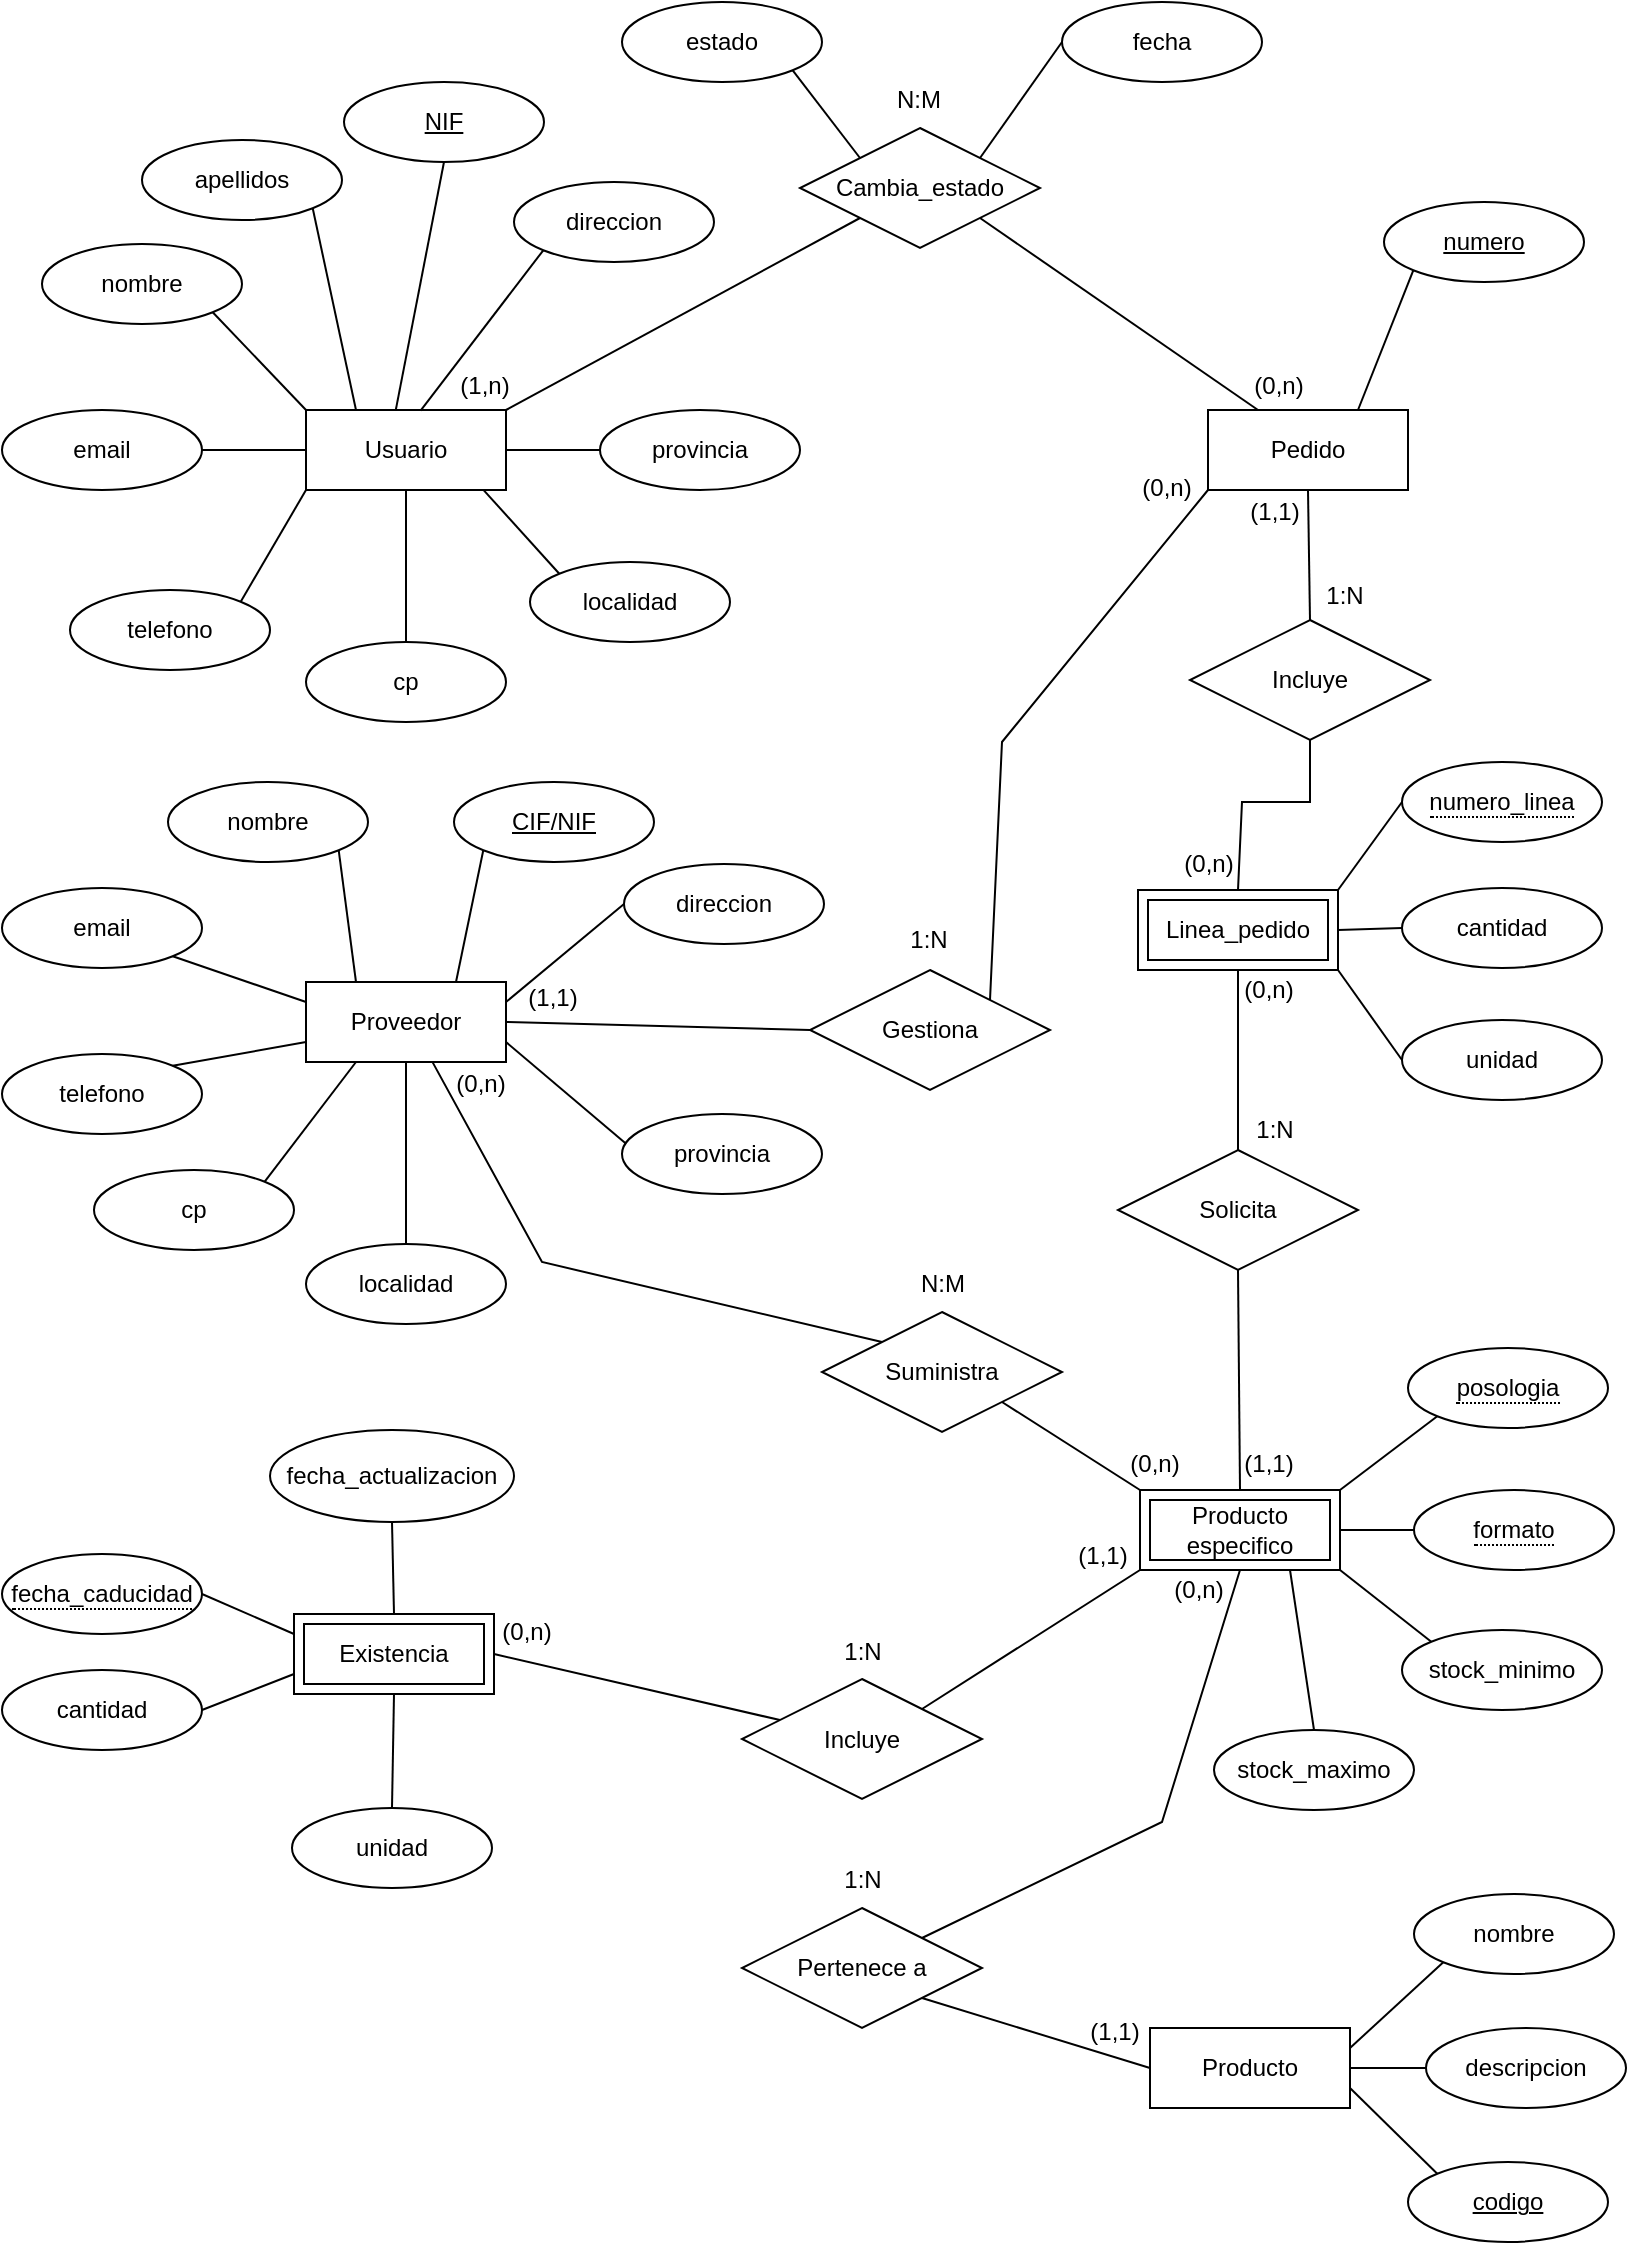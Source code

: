 <mxfile version="21.2.9" type="github">
  <diagram id="R2lEEEUBdFMjLlhIrx00" name="Page-1">
    <mxGraphModel dx="797" dy="398" grid="1" gridSize="10" guides="1" tooltips="1" connect="1" arrows="1" fold="1" page="1" pageScale="1" pageWidth="827" pageHeight="1169" math="0" shadow="0" extFonts="Permanent Marker^https://fonts.googleapis.com/css?family=Permanent+Marker">
      <root>
        <mxCell id="0" />
        <mxCell id="1" parent="0" />
        <mxCell id="0yMVtmjUaFAXfvw1BAXP-1" value="&lt;div&gt;Usuario&lt;/div&gt;" style="whiteSpace=wrap;html=1;align=center;" parent="1" vertex="1">
          <mxGeometry x="162" y="224" width="100" height="40" as="geometry" />
        </mxCell>
        <mxCell id="0yMVtmjUaFAXfvw1BAXP-3" value="nombre" style="ellipse;whiteSpace=wrap;html=1;align=center;" parent="1" vertex="1">
          <mxGeometry x="30" y="141" width="100" height="40" as="geometry" />
        </mxCell>
        <mxCell id="0yMVtmjUaFAXfvw1BAXP-4" value="apellidos" style="ellipse;whiteSpace=wrap;html=1;align=center;" parent="1" vertex="1">
          <mxGeometry x="80" y="89" width="100" height="40" as="geometry" />
        </mxCell>
        <mxCell id="0yMVtmjUaFAXfvw1BAXP-5" value="&lt;div&gt;&lt;u&gt;NIF&lt;/u&gt;&lt;/div&gt;" style="ellipse;whiteSpace=wrap;html=1;align=center;" parent="1" vertex="1">
          <mxGeometry x="181" y="60" width="100" height="40" as="geometry" />
        </mxCell>
        <mxCell id="0yMVtmjUaFAXfvw1BAXP-6" value="direccion" style="ellipse;whiteSpace=wrap;html=1;align=center;" parent="1" vertex="1">
          <mxGeometry x="266" y="110" width="100" height="40" as="geometry" />
        </mxCell>
        <mxCell id="0yMVtmjUaFAXfvw1BAXP-7" value="provincia" style="ellipse;whiteSpace=wrap;html=1;align=center;" parent="1" vertex="1">
          <mxGeometry x="309" y="224" width="100" height="40" as="geometry" />
        </mxCell>
        <mxCell id="0yMVtmjUaFAXfvw1BAXP-8" value="localidad" style="ellipse;whiteSpace=wrap;html=1;align=center;" parent="1" vertex="1">
          <mxGeometry x="274" y="300" width="100" height="40" as="geometry" />
        </mxCell>
        <mxCell id="0yMVtmjUaFAXfvw1BAXP-9" value="&lt;div&gt;cp&lt;/div&gt;" style="ellipse;whiteSpace=wrap;html=1;align=center;" parent="1" vertex="1">
          <mxGeometry x="162" y="340" width="100" height="40" as="geometry" />
        </mxCell>
        <mxCell id="0yMVtmjUaFAXfvw1BAXP-10" value="email" style="ellipse;whiteSpace=wrap;html=1;align=center;" parent="1" vertex="1">
          <mxGeometry x="10" y="224" width="100" height="40" as="geometry" />
        </mxCell>
        <mxCell id="0yMVtmjUaFAXfvw1BAXP-11" value="telefono" style="ellipse;whiteSpace=wrap;html=1;align=center;" parent="1" vertex="1">
          <mxGeometry x="44" y="314" width="100" height="40" as="geometry" />
        </mxCell>
        <mxCell id="0yMVtmjUaFAXfvw1BAXP-17" value="" style="endArrow=none;html=1;rounded=0;exitX=1;exitY=0.5;exitDx=0;exitDy=0;entryX=0;entryY=0.5;entryDx=0;entryDy=0;" parent="1" source="0yMVtmjUaFAXfvw1BAXP-10" target="0yMVtmjUaFAXfvw1BAXP-1" edge="1">
          <mxGeometry relative="1" as="geometry">
            <mxPoint x="128" y="271" as="sourcePoint" />
            <mxPoint x="130" y="284" as="targetPoint" />
          </mxGeometry>
        </mxCell>
        <mxCell id="0yMVtmjUaFAXfvw1BAXP-19" value="" style="endArrow=none;html=1;rounded=0;entryX=0;entryY=0;entryDx=0;entryDy=0;exitX=1;exitY=1;exitDx=0;exitDy=0;" parent="1" source="0yMVtmjUaFAXfvw1BAXP-3" target="0yMVtmjUaFAXfvw1BAXP-1" edge="1">
          <mxGeometry relative="1" as="geometry">
            <mxPoint x="130" y="184" as="sourcePoint" />
            <mxPoint x="462" y="414" as="targetPoint" />
          </mxGeometry>
        </mxCell>
        <mxCell id="0yMVtmjUaFAXfvw1BAXP-20" value="" style="endArrow=none;html=1;rounded=0;entryX=0.25;entryY=0;entryDx=0;entryDy=0;exitX=1;exitY=1;exitDx=0;exitDy=0;" parent="1" source="0yMVtmjUaFAXfvw1BAXP-4" target="0yMVtmjUaFAXfvw1BAXP-1" edge="1">
          <mxGeometry relative="1" as="geometry">
            <mxPoint x="140" y="140" as="sourcePoint" />
            <mxPoint x="462" y="414" as="targetPoint" />
          </mxGeometry>
        </mxCell>
        <mxCell id="0yMVtmjUaFAXfvw1BAXP-21" value="" style="endArrow=none;html=1;rounded=0;exitX=0.5;exitY=1;exitDx=0;exitDy=0;entryX=0.449;entryY=-0.002;entryDx=0;entryDy=0;entryPerimeter=0;" parent="1" source="0yMVtmjUaFAXfvw1BAXP-5" target="0yMVtmjUaFAXfvw1BAXP-1" edge="1">
          <mxGeometry relative="1" as="geometry">
            <mxPoint x="302" y="414" as="sourcePoint" />
            <mxPoint x="462" y="414" as="targetPoint" />
          </mxGeometry>
        </mxCell>
        <mxCell id="0yMVtmjUaFAXfvw1BAXP-22" value="" style="endArrow=none;html=1;rounded=0;entryX=0;entryY=1;entryDx=0;entryDy=0;exitX=0.573;exitY=0.007;exitDx=0;exitDy=0;exitPerimeter=0;" parent="1" source="0yMVtmjUaFAXfvw1BAXP-1" target="0yMVtmjUaFAXfvw1BAXP-6" edge="1">
          <mxGeometry relative="1" as="geometry">
            <mxPoint x="302" y="414" as="sourcePoint" />
            <mxPoint x="462" y="414" as="targetPoint" />
          </mxGeometry>
        </mxCell>
        <mxCell id="0yMVtmjUaFAXfvw1BAXP-23" value="" style="endArrow=none;html=1;rounded=0;entryX=0;entryY=0.5;entryDx=0;entryDy=0;exitX=1;exitY=0.5;exitDx=0;exitDy=0;" parent="1" source="0yMVtmjUaFAXfvw1BAXP-1" target="0yMVtmjUaFAXfvw1BAXP-7" edge="1">
          <mxGeometry relative="1" as="geometry">
            <mxPoint x="280" y="244" as="sourcePoint" />
            <mxPoint x="462" y="411" as="targetPoint" />
          </mxGeometry>
        </mxCell>
        <mxCell id="0yMVtmjUaFAXfvw1BAXP-24" value="" style="endArrow=none;html=1;rounded=0;entryX=0;entryY=0;entryDx=0;entryDy=0;exitX=0.887;exitY=0.998;exitDx=0;exitDy=0;exitPerimeter=0;" parent="1" source="0yMVtmjUaFAXfvw1BAXP-1" target="0yMVtmjUaFAXfvw1BAXP-8" edge="1">
          <mxGeometry relative="1" as="geometry">
            <mxPoint x="270" y="284" as="sourcePoint" />
            <mxPoint x="462" y="414" as="targetPoint" />
          </mxGeometry>
        </mxCell>
        <mxCell id="0yMVtmjUaFAXfvw1BAXP-25" value="" style="endArrow=none;html=1;rounded=0;entryX=0.5;entryY=0;entryDx=0;entryDy=0;exitX=0.5;exitY=1;exitDx=0;exitDy=0;" parent="1" source="0yMVtmjUaFAXfvw1BAXP-1" target="0yMVtmjUaFAXfvw1BAXP-9" edge="1">
          <mxGeometry relative="1" as="geometry">
            <mxPoint x="187" y="264" as="sourcePoint" />
            <mxPoint x="462" y="414" as="targetPoint" />
          </mxGeometry>
        </mxCell>
        <mxCell id="0yMVtmjUaFAXfvw1BAXP-28" value="" style="endArrow=none;html=1;rounded=0;entryX=0;entryY=1;entryDx=0;entryDy=0;exitX=1;exitY=0;exitDx=0;exitDy=0;" parent="1" source="0yMVtmjUaFAXfvw1BAXP-11" target="0yMVtmjUaFAXfvw1BAXP-1" edge="1">
          <mxGeometry relative="1" as="geometry">
            <mxPoint x="302" y="414" as="sourcePoint" />
            <mxPoint x="462" y="414" as="targetPoint" />
          </mxGeometry>
        </mxCell>
        <mxCell id="0yMVtmjUaFAXfvw1BAXP-34" value="stock_minimo" style="ellipse;whiteSpace=wrap;html=1;align=center;" parent="1" vertex="1">
          <mxGeometry x="710" y="834" width="100" height="40" as="geometry" />
        </mxCell>
        <mxCell id="0yMVtmjUaFAXfvw1BAXP-35" value="stock_maximo" style="ellipse;whiteSpace=wrap;html=1;align=center;" parent="1" vertex="1">
          <mxGeometry x="616" y="884" width="100" height="40" as="geometry" />
        </mxCell>
        <mxCell id="0yMVtmjUaFAXfvw1BAXP-37" value="" style="endArrow=none;html=1;rounded=0;exitX=0;exitY=0;exitDx=0;exitDy=0;entryX=1;entryY=0.75;entryDx=0;entryDy=0;" parent="1" source="y5AKyJ1RVhucOHr4Nuto-28" target="y5AKyJ1RVhucOHr4Nuto-11" edge="1">
          <mxGeometry relative="1" as="geometry">
            <mxPoint x="530" y="787.0" as="sourcePoint" />
            <mxPoint x="578" y="804" as="targetPoint" />
          </mxGeometry>
        </mxCell>
        <mxCell id="0yMVtmjUaFAXfvw1BAXP-38" value="" style="endArrow=none;html=1;rounded=0;exitX=0;exitY=1;exitDx=0;exitDy=0;entryX=1;entryY=0;entryDx=0;entryDy=0;" parent="1" source="y5AKyJ1RVhucOHr4Nuto-30" target="y5AKyJ1RVhucOHr4Nuto-21" edge="1">
          <mxGeometry relative="1" as="geometry">
            <mxPoint x="715.727" y="728.175" as="sourcePoint" />
            <mxPoint x="678" y="764" as="targetPoint" />
          </mxGeometry>
        </mxCell>
        <mxCell id="0yMVtmjUaFAXfvw1BAXP-39" value="" style="endArrow=none;html=1;rounded=0;entryX=0;entryY=0.5;entryDx=0;entryDy=0;exitX=1;exitY=0.5;exitDx=0;exitDy=0;" parent="1" source="y5AKyJ1RVhucOHr4Nuto-21" edge="1">
          <mxGeometry relative="1" as="geometry">
            <mxPoint x="678" y="784" as="sourcePoint" />
            <mxPoint x="716.0" y="784" as="targetPoint" />
          </mxGeometry>
        </mxCell>
        <mxCell id="0yMVtmjUaFAXfvw1BAXP-40" value="" style="endArrow=none;html=1;rounded=0;entryX=0.75;entryY=1;entryDx=0;entryDy=0;exitX=0.5;exitY=0;exitDx=0;exitDy=0;" parent="1" source="0yMVtmjUaFAXfvw1BAXP-35" target="y5AKyJ1RVhucOHr4Nuto-21" edge="1">
          <mxGeometry relative="1" as="geometry">
            <mxPoint x="288" y="954" as="sourcePoint" />
            <mxPoint x="653" y="804" as="targetPoint" />
          </mxGeometry>
        </mxCell>
        <mxCell id="0yMVtmjUaFAXfvw1BAXP-41" value="" style="endArrow=none;html=1;rounded=0;entryX=1;entryY=1;entryDx=0;entryDy=0;exitX=0;exitY=0;exitDx=0;exitDy=0;" parent="1" source="0yMVtmjUaFAXfvw1BAXP-34" target="y5AKyJ1RVhucOHr4Nuto-21" edge="1">
          <mxGeometry relative="1" as="geometry">
            <mxPoint x="288" y="954" as="sourcePoint" />
            <mxPoint x="678" y="804" as="targetPoint" />
          </mxGeometry>
        </mxCell>
        <mxCell id="0yMVtmjUaFAXfvw1BAXP-42" value="Proveedor" style="whiteSpace=wrap;html=1;align=center;" parent="1" vertex="1">
          <mxGeometry x="162" y="510" width="100" height="40" as="geometry" />
        </mxCell>
        <mxCell id="0yMVtmjUaFAXfvw1BAXP-44" value="&lt;div&gt;nombre&lt;/div&gt;" style="ellipse;whiteSpace=wrap;html=1;align=center;" parent="1" vertex="1">
          <mxGeometry x="93" y="410" width="100" height="40" as="geometry" />
        </mxCell>
        <mxCell id="0yMVtmjUaFAXfvw1BAXP-45" value="direccion" style="ellipse;whiteSpace=wrap;html=1;align=center;" parent="1" vertex="1">
          <mxGeometry x="321" y="451" width="100" height="40" as="geometry" />
        </mxCell>
        <mxCell id="0yMVtmjUaFAXfvw1BAXP-46" value="provincia" style="ellipse;whiteSpace=wrap;html=1;align=center;" parent="1" vertex="1">
          <mxGeometry x="320" y="576" width="100" height="40" as="geometry" />
        </mxCell>
        <mxCell id="0yMVtmjUaFAXfvw1BAXP-47" value="localidad" style="ellipse;whiteSpace=wrap;html=1;align=center;" parent="1" vertex="1">
          <mxGeometry x="162" y="641" width="100" height="40" as="geometry" />
        </mxCell>
        <mxCell id="0yMVtmjUaFAXfvw1BAXP-48" value="&lt;div&gt;cp&lt;/div&gt;" style="ellipse;whiteSpace=wrap;html=1;align=center;" parent="1" vertex="1">
          <mxGeometry x="56" y="604" width="100" height="40" as="geometry" />
        </mxCell>
        <mxCell id="0yMVtmjUaFAXfvw1BAXP-49" value="email" style="ellipse;whiteSpace=wrap;html=1;align=center;" parent="1" vertex="1">
          <mxGeometry x="10" y="463" width="100" height="40" as="geometry" />
        </mxCell>
        <mxCell id="0yMVtmjUaFAXfvw1BAXP-50" value="telefono" style="ellipse;whiteSpace=wrap;html=1;align=center;" parent="1" vertex="1">
          <mxGeometry x="10" y="546" width="100" height="40" as="geometry" />
        </mxCell>
        <mxCell id="0yMVtmjUaFAXfvw1BAXP-51" value="&lt;u&gt;CIF/NIF&lt;/u&gt;" style="ellipse;whiteSpace=wrap;html=1;align=center;" parent="1" vertex="1">
          <mxGeometry x="236" y="410" width="100" height="40" as="geometry" />
        </mxCell>
        <mxCell id="0yMVtmjUaFAXfvw1BAXP-52" value="" style="endArrow=none;html=1;rounded=0;entryX=0;entryY=0.5;entryDx=0;entryDy=0;exitX=1;exitY=0.25;exitDx=0;exitDy=0;" parent="1" source="0yMVtmjUaFAXfvw1BAXP-42" target="0yMVtmjUaFAXfvw1BAXP-45" edge="1">
          <mxGeometry relative="1" as="geometry">
            <mxPoint x="182" y="501" as="sourcePoint" />
            <mxPoint x="342" y="501" as="targetPoint" />
          </mxGeometry>
        </mxCell>
        <mxCell id="0yMVtmjUaFAXfvw1BAXP-53" value="" style="endArrow=none;html=1;rounded=0;entryX=0.019;entryY=0.368;entryDx=0;entryDy=0;entryPerimeter=0;exitX=1;exitY=0.75;exitDx=0;exitDy=0;" parent="1" source="0yMVtmjUaFAXfvw1BAXP-42" target="0yMVtmjUaFAXfvw1BAXP-46" edge="1">
          <mxGeometry relative="1" as="geometry">
            <mxPoint x="302" y="511" as="sourcePoint" />
            <mxPoint x="462" y="511" as="targetPoint" />
          </mxGeometry>
        </mxCell>
        <mxCell id="0yMVtmjUaFAXfvw1BAXP-54" value="" style="endArrow=none;html=1;rounded=0;entryX=0.5;entryY=0;entryDx=0;entryDy=0;exitX=0.5;exitY=1;exitDx=0;exitDy=0;" parent="1" source="0yMVtmjUaFAXfvw1BAXP-42" target="0yMVtmjUaFAXfvw1BAXP-47" edge="1">
          <mxGeometry relative="1" as="geometry">
            <mxPoint x="260" y="581" as="sourcePoint" />
            <mxPoint x="312" y="581" as="targetPoint" />
          </mxGeometry>
        </mxCell>
        <mxCell id="0yMVtmjUaFAXfvw1BAXP-55" value="" style="endArrow=none;html=1;rounded=0;entryX=1;entryY=0;entryDx=0;entryDy=0;exitX=0.25;exitY=1;exitDx=0;exitDy=0;" parent="1" source="0yMVtmjUaFAXfvw1BAXP-42" target="0yMVtmjUaFAXfvw1BAXP-48" edge="1">
          <mxGeometry relative="1" as="geometry">
            <mxPoint x="302" y="511" as="sourcePoint" />
            <mxPoint x="462" y="511" as="targetPoint" />
          </mxGeometry>
        </mxCell>
        <mxCell id="0yMVtmjUaFAXfvw1BAXP-56" value="" style="endArrow=none;html=1;rounded=0;exitX=1;exitY=0;exitDx=0;exitDy=0;entryX=0;entryY=0.75;entryDx=0;entryDy=0;" parent="1" source="0yMVtmjUaFAXfvw1BAXP-50" target="0yMVtmjUaFAXfvw1BAXP-42" edge="1">
          <mxGeometry relative="1" as="geometry">
            <mxPoint x="302" y="511" as="sourcePoint" />
            <mxPoint x="462" y="511" as="targetPoint" />
          </mxGeometry>
        </mxCell>
        <mxCell id="0yMVtmjUaFAXfvw1BAXP-57" value="" style="endArrow=none;html=1;rounded=0;entryX=1;entryY=1;entryDx=0;entryDy=0;exitX=0;exitY=0.25;exitDx=0;exitDy=0;" parent="1" source="0yMVtmjUaFAXfvw1BAXP-42" target="0yMVtmjUaFAXfvw1BAXP-49" edge="1">
          <mxGeometry relative="1" as="geometry">
            <mxPoint x="302" y="511" as="sourcePoint" />
            <mxPoint x="462" y="511" as="targetPoint" />
          </mxGeometry>
        </mxCell>
        <mxCell id="0yMVtmjUaFAXfvw1BAXP-59" value="" style="endArrow=none;html=1;rounded=0;entryX=0.25;entryY=0;entryDx=0;entryDy=0;exitX=1;exitY=1;exitDx=0;exitDy=0;" parent="1" source="0yMVtmjUaFAXfvw1BAXP-44" target="0yMVtmjUaFAXfvw1BAXP-42" edge="1">
          <mxGeometry relative="1" as="geometry">
            <mxPoint x="172" y="451" as="sourcePoint" />
            <mxPoint x="462" y="511" as="targetPoint" />
          </mxGeometry>
        </mxCell>
        <mxCell id="0yMVtmjUaFAXfvw1BAXP-60" value="" style="endArrow=none;html=1;rounded=0;entryX=0.75;entryY=0;entryDx=0;entryDy=0;exitX=0;exitY=1;exitDx=0;exitDy=0;" parent="1" source="0yMVtmjUaFAXfvw1BAXP-51" target="0yMVtmjUaFAXfvw1BAXP-42" edge="1">
          <mxGeometry relative="1" as="geometry">
            <mxPoint x="282" y="461" as="sourcePoint" />
            <mxPoint x="462" y="511" as="targetPoint" />
          </mxGeometry>
        </mxCell>
        <mxCell id="0yMVtmjUaFAXfvw1BAXP-63" value="Pedido" style="whiteSpace=wrap;html=1;align=center;" parent="1" vertex="1">
          <mxGeometry x="613" y="224" width="100" height="40" as="geometry" />
        </mxCell>
        <mxCell id="0yMVtmjUaFAXfvw1BAXP-65" value="fecha" style="ellipse;whiteSpace=wrap;html=1;align=center;" parent="1" vertex="1">
          <mxGeometry x="540" y="20" width="100" height="40" as="geometry" />
        </mxCell>
        <mxCell id="0yMVtmjUaFAXfvw1BAXP-71" value="" style="endArrow=none;html=1;rounded=0;entryX=0;entryY=0.5;entryDx=0;entryDy=0;exitX=1;exitY=0;exitDx=0;exitDy=0;" parent="1" source="0yMVtmjUaFAXfvw1BAXP-72" target="0yMVtmjUaFAXfvw1BAXP-65" edge="1">
          <mxGeometry relative="1" as="geometry">
            <mxPoint x="240" y="394" as="sourcePoint" />
            <mxPoint x="400" y="394" as="targetPoint" />
          </mxGeometry>
        </mxCell>
        <mxCell id="0yMVtmjUaFAXfvw1BAXP-72" value="Cambia_estado" style="shape=rhombus;perimeter=rhombusPerimeter;whiteSpace=wrap;html=1;align=center;" parent="1" vertex="1">
          <mxGeometry x="409" y="83" width="120" height="60" as="geometry" />
        </mxCell>
        <mxCell id="0yMVtmjUaFAXfvw1BAXP-75" value="" style="endArrow=none;html=1;rounded=0;entryX=0;entryY=1;entryDx=0;entryDy=0;exitX=1;exitY=0;exitDx=0;exitDy=0;" parent="1" source="0yMVtmjUaFAXfvw1BAXP-1" target="0yMVtmjUaFAXfvw1BAXP-72" edge="1">
          <mxGeometry relative="1" as="geometry">
            <mxPoint x="240" y="394" as="sourcePoint" />
            <mxPoint x="400" y="394" as="targetPoint" />
          </mxGeometry>
        </mxCell>
        <mxCell id="0yMVtmjUaFAXfvw1BAXP-76" value="" style="endArrow=none;html=1;rounded=0;entryX=0.25;entryY=0;entryDx=0;entryDy=0;exitX=1;exitY=1;exitDx=0;exitDy=0;" parent="1" source="0yMVtmjUaFAXfvw1BAXP-72" target="0yMVtmjUaFAXfvw1BAXP-63" edge="1">
          <mxGeometry relative="1" as="geometry">
            <mxPoint x="240" y="394" as="sourcePoint" />
            <mxPoint x="620" y="324" as="targetPoint" />
          </mxGeometry>
        </mxCell>
        <mxCell id="0yMVtmjUaFAXfvw1BAXP-81" value="Linea_pedido" style="shape=ext;margin=3;double=1;whiteSpace=wrap;html=1;align=center;" parent="1" vertex="1">
          <mxGeometry x="578" y="464" width="100" height="40" as="geometry" />
        </mxCell>
        <mxCell id="0yMVtmjUaFAXfvw1BAXP-82" value="Incluye" style="shape=rhombus;perimeter=rhombusPerimeter;whiteSpace=wrap;html=1;align=center;" parent="1" vertex="1">
          <mxGeometry x="604" y="329" width="120" height="60" as="geometry" />
        </mxCell>
        <mxCell id="0yMVtmjUaFAXfvw1BAXP-83" value="" style="endArrow=none;html=1;rounded=0;entryX=0.5;entryY=0;entryDx=0;entryDy=0;exitX=0.5;exitY=1;exitDx=0;exitDy=0;" parent="1" source="0yMVtmjUaFAXfvw1BAXP-63" target="0yMVtmjUaFAXfvw1BAXP-82" edge="1">
          <mxGeometry relative="1" as="geometry">
            <mxPoint x="40" y="554" as="sourcePoint" />
            <mxPoint x="200" y="554" as="targetPoint" />
            <Array as="points" />
          </mxGeometry>
        </mxCell>
        <mxCell id="0yMVtmjUaFAXfvw1BAXP-84" value="" style="endArrow=none;html=1;rounded=0;entryX=0.5;entryY=0;entryDx=0;entryDy=0;exitX=0.5;exitY=1;exitDx=0;exitDy=0;" parent="1" source="0yMVtmjUaFAXfvw1BAXP-82" target="0yMVtmjUaFAXfvw1BAXP-81" edge="1">
          <mxGeometry relative="1" as="geometry">
            <mxPoint x="290" y="434" as="sourcePoint" />
            <mxPoint x="450" y="434" as="targetPoint" />
            <Array as="points">
              <mxPoint x="664" y="420" />
              <mxPoint x="630" y="420" />
            </Array>
          </mxGeometry>
        </mxCell>
        <mxCell id="0yMVtmjUaFAXfvw1BAXP-85" value="Solicita" style="shape=rhombus;perimeter=rhombusPerimeter;whiteSpace=wrap;html=1;align=center;" parent="1" vertex="1">
          <mxGeometry x="568" y="594" width="120" height="60" as="geometry" />
        </mxCell>
        <mxCell id="0yMVtmjUaFAXfvw1BAXP-86" value="" style="endArrow=none;html=1;rounded=0;entryX=0.5;entryY=0;entryDx=0;entryDy=0;exitX=0.5;exitY=1;exitDx=0;exitDy=0;" parent="1" source="0yMVtmjUaFAXfvw1BAXP-81" target="0yMVtmjUaFAXfvw1BAXP-85" edge="1">
          <mxGeometry relative="1" as="geometry">
            <mxPoint x="290" y="634" as="sourcePoint" />
            <mxPoint x="450" y="634" as="targetPoint" />
          </mxGeometry>
        </mxCell>
        <mxCell id="0yMVtmjUaFAXfvw1BAXP-87" value="" style="endArrow=none;html=1;rounded=0;entryX=0.5;entryY=1;entryDx=0;entryDy=0;exitX=0.5;exitY=0;exitDx=0;exitDy=0;" parent="1" source="y5AKyJ1RVhucOHr4Nuto-21" target="0yMVtmjUaFAXfvw1BAXP-85" edge="1">
          <mxGeometry relative="1" as="geometry">
            <mxPoint x="628" y="764" as="sourcePoint" />
            <mxPoint x="450" y="634" as="targetPoint" />
          </mxGeometry>
        </mxCell>
        <mxCell id="0yMVtmjUaFAXfvw1BAXP-88" value="&lt;div&gt;cantidad&lt;/div&gt;" style="ellipse;whiteSpace=wrap;html=1;align=center;" parent="1" vertex="1">
          <mxGeometry x="710" y="463" width="100" height="40" as="geometry" />
        </mxCell>
        <mxCell id="0yMVtmjUaFAXfvw1BAXP-89" value="" style="endArrow=none;html=1;rounded=0;entryX=0;entryY=0.5;entryDx=0;entryDy=0;exitX=1;exitY=0.5;exitDx=0;exitDy=0;" parent="1" source="0yMVtmjUaFAXfvw1BAXP-81" target="0yMVtmjUaFAXfvw1BAXP-88" edge="1">
          <mxGeometry relative="1" as="geometry">
            <mxPoint x="290" y="364" as="sourcePoint" />
            <mxPoint x="450" y="364" as="targetPoint" />
          </mxGeometry>
        </mxCell>
        <mxCell id="0yMVtmjUaFAXfvw1BAXP-90" value="Suministra" style="shape=rhombus;perimeter=rhombusPerimeter;whiteSpace=wrap;html=1;align=center;" parent="1" vertex="1">
          <mxGeometry x="420" y="675" width="120" height="60" as="geometry" />
        </mxCell>
        <mxCell id="0yMVtmjUaFAXfvw1BAXP-91" value="" style="endArrow=none;html=1;rounded=0;entryX=0;entryY=0;entryDx=0;entryDy=0;exitX=0.634;exitY=1.008;exitDx=0;exitDy=0;exitPerimeter=0;" parent="1" source="0yMVtmjUaFAXfvw1BAXP-42" target="0yMVtmjUaFAXfvw1BAXP-90" edge="1">
          <mxGeometry relative="1" as="geometry">
            <mxPoint x="230" y="567" as="sourcePoint" />
            <mxPoint x="450" y="807" as="targetPoint" />
            <Array as="points">
              <mxPoint x="280" y="650" />
            </Array>
          </mxGeometry>
        </mxCell>
        <mxCell id="0yMVtmjUaFAXfvw1BAXP-92" value="" style="endArrow=none;html=1;rounded=0;entryX=1;entryY=1;entryDx=0;entryDy=0;exitX=0;exitY=0;exitDx=0;exitDy=0;" parent="1" source="y5AKyJ1RVhucOHr4Nuto-21" target="0yMVtmjUaFAXfvw1BAXP-90" edge="1">
          <mxGeometry relative="1" as="geometry">
            <mxPoint x="578" y="764" as="sourcePoint" />
            <mxPoint x="510" y="700" as="targetPoint" />
          </mxGeometry>
        </mxCell>
        <mxCell id="0yMVtmjUaFAXfvw1BAXP-93" value="&lt;span style=&quot;border-bottom: 1px dotted&quot;&gt;numero_linea&lt;/span&gt;" style="ellipse;whiteSpace=wrap;html=1;align=center;" parent="1" vertex="1">
          <mxGeometry x="710" y="400" width="100" height="40" as="geometry" />
        </mxCell>
        <mxCell id="0yMVtmjUaFAXfvw1BAXP-95" value="" style="endArrow=none;html=1;rounded=0;entryX=0;entryY=0.5;entryDx=0;entryDy=0;exitX=1;exitY=0;exitDx=0;exitDy=0;" parent="1" source="0yMVtmjUaFAXfvw1BAXP-81" target="0yMVtmjUaFAXfvw1BAXP-93" edge="1">
          <mxGeometry relative="1" as="geometry">
            <mxPoint x="360" y="504" as="sourcePoint" />
            <mxPoint x="520" y="504" as="targetPoint" />
          </mxGeometry>
        </mxCell>
        <mxCell id="0yMVtmjUaFAXfvw1BAXP-96" value="Gestiona" style="shape=rhombus;perimeter=rhombusPerimeter;whiteSpace=wrap;html=1;align=center;" parent="1" vertex="1">
          <mxGeometry x="414" y="504" width="120" height="60" as="geometry" />
        </mxCell>
        <mxCell id="0yMVtmjUaFAXfvw1BAXP-97" value="" style="endArrow=none;html=1;rounded=0;entryX=0;entryY=0.5;entryDx=0;entryDy=0;exitX=1;exitY=0.5;exitDx=0;exitDy=0;" parent="1" source="0yMVtmjUaFAXfvw1BAXP-42" target="0yMVtmjUaFAXfvw1BAXP-96" edge="1">
          <mxGeometry relative="1" as="geometry">
            <mxPoint x="360" y="401" as="sourcePoint" />
            <mxPoint x="414" y="531" as="targetPoint" />
          </mxGeometry>
        </mxCell>
        <mxCell id="0yMVtmjUaFAXfvw1BAXP-99" value="(0,n)" style="text;html=1;align=center;verticalAlign=middle;resizable=0;points=[];autosize=1;strokeColor=none;fillColor=none;" parent="1" vertex="1">
          <mxGeometry x="623" y="197" width="50" height="30" as="geometry" />
        </mxCell>
        <mxCell id="0yMVtmjUaFAXfvw1BAXP-100" value="(1,n)" style="text;html=1;align=center;verticalAlign=middle;resizable=0;points=[];autosize=1;strokeColor=none;fillColor=none;" parent="1" vertex="1">
          <mxGeometry x="226" y="197" width="50" height="30" as="geometry" />
        </mxCell>
        <mxCell id="0yMVtmjUaFAXfvw1BAXP-101" value="N:M" style="text;html=1;align=center;verticalAlign=middle;resizable=0;points=[];autosize=1;strokeColor=none;fillColor=none;" parent="1" vertex="1">
          <mxGeometry x="443" y="54" width="50" height="30" as="geometry" />
        </mxCell>
        <mxCell id="0yMVtmjUaFAXfvw1BAXP-107" value="(1,1)" style="text;html=1;align=center;verticalAlign=middle;resizable=0;points=[];autosize=1;strokeColor=none;fillColor=none;" parent="1" vertex="1">
          <mxGeometry x="260" y="503" width="50" height="30" as="geometry" />
        </mxCell>
        <mxCell id="0yMVtmjUaFAXfvw1BAXP-110" value="(0,n)" style="text;html=1;align=center;verticalAlign=middle;resizable=0;points=[];autosize=1;strokeColor=none;fillColor=none;" parent="1" vertex="1">
          <mxGeometry x="567" y="248" width="50" height="30" as="geometry" />
        </mxCell>
        <mxCell id="0yMVtmjUaFAXfvw1BAXP-111" value="1:N" style="text;html=1;align=center;verticalAlign=middle;resizable=0;points=[];autosize=1;strokeColor=none;fillColor=none;" parent="1" vertex="1">
          <mxGeometry x="453" y="474" width="40" height="30" as="geometry" />
        </mxCell>
        <mxCell id="0yMVtmjUaFAXfvw1BAXP-112" value="(1,1)" style="text;html=1;align=center;verticalAlign=middle;resizable=0;points=[];autosize=1;strokeColor=none;fillColor=none;" parent="1" vertex="1">
          <mxGeometry x="621" y="260" width="50" height="30" as="geometry" />
        </mxCell>
        <mxCell id="0yMVtmjUaFAXfvw1BAXP-113" value="(0,n)" style="text;html=1;align=center;verticalAlign=middle;resizable=0;points=[];autosize=1;strokeColor=none;fillColor=none;" parent="1" vertex="1">
          <mxGeometry x="588" y="436" width="50" height="30" as="geometry" />
        </mxCell>
        <mxCell id="0yMVtmjUaFAXfvw1BAXP-114" value="&lt;div&gt;1:N&lt;/div&gt;" style="text;html=1;align=center;verticalAlign=middle;resizable=0;points=[];autosize=1;strokeColor=none;fillColor=none;" parent="1" vertex="1">
          <mxGeometry x="661" y="302" width="40" height="30" as="geometry" />
        </mxCell>
        <mxCell id="0yMVtmjUaFAXfvw1BAXP-115" value="(1,1)" style="text;html=1;align=center;verticalAlign=middle;resizable=0;points=[];autosize=1;strokeColor=none;fillColor=none;" parent="1" vertex="1">
          <mxGeometry x="618" y="736" width="50" height="30" as="geometry" />
        </mxCell>
        <mxCell id="0yMVtmjUaFAXfvw1BAXP-116" value="(0,n)" style="text;html=1;align=center;verticalAlign=middle;resizable=0;points=[];autosize=1;strokeColor=none;fillColor=none;" parent="1" vertex="1">
          <mxGeometry x="618" y="499" width="50" height="30" as="geometry" />
        </mxCell>
        <mxCell id="0yMVtmjUaFAXfvw1BAXP-117" value="1:N" style="text;html=1;align=center;verticalAlign=middle;resizable=0;points=[];autosize=1;strokeColor=none;fillColor=none;" parent="1" vertex="1">
          <mxGeometry x="626" y="569" width="40" height="30" as="geometry" />
        </mxCell>
        <mxCell id="0yMVtmjUaFAXfvw1BAXP-118" value="(0,n)" style="text;html=1;align=center;verticalAlign=middle;resizable=0;points=[];autosize=1;strokeColor=none;fillColor=none;" parent="1" vertex="1">
          <mxGeometry x="561" y="736" width="50" height="30" as="geometry" />
        </mxCell>
        <mxCell id="0yMVtmjUaFAXfvw1BAXP-119" value="(0,n)" style="text;html=1;align=center;verticalAlign=middle;resizable=0;points=[];autosize=1;strokeColor=none;fillColor=none;" parent="1" vertex="1">
          <mxGeometry x="224" y="546" width="50" height="30" as="geometry" />
        </mxCell>
        <mxCell id="0yMVtmjUaFAXfvw1BAXP-120" value="N:M" style="text;html=1;align=center;verticalAlign=middle;resizable=0;points=[];autosize=1;strokeColor=none;fillColor=none;" parent="1" vertex="1">
          <mxGeometry x="455" y="646" width="50" height="30" as="geometry" />
        </mxCell>
        <mxCell id="0yMVtmjUaFAXfvw1BAXP-121" value="Existencia" style="shape=ext;margin=3;double=1;whiteSpace=wrap;html=1;align=center;" parent="1" vertex="1">
          <mxGeometry x="156" y="826" width="100" height="40" as="geometry" />
        </mxCell>
        <mxCell id="0yMVtmjUaFAXfvw1BAXP-123" value="&lt;span style=&quot;border-bottom: 1px dotted&quot;&gt;fecha_caducidad&lt;/span&gt;" style="ellipse;whiteSpace=wrap;html=1;align=center;" parent="1" vertex="1">
          <mxGeometry x="10" y="796" width="100" height="40" as="geometry" />
        </mxCell>
        <mxCell id="0yMVtmjUaFAXfvw1BAXP-124" value="cantidad" style="ellipse;whiteSpace=wrap;html=1;align=center;" parent="1" vertex="1">
          <mxGeometry x="10" y="854" width="100" height="40" as="geometry" />
        </mxCell>
        <mxCell id="0yMVtmjUaFAXfvw1BAXP-125" value="" style="endArrow=none;html=1;rounded=0;exitX=1;exitY=0.5;exitDx=0;exitDy=0;entryX=0;entryY=0.25;entryDx=0;entryDy=0;" parent="1" source="0yMVtmjUaFAXfvw1BAXP-123" target="0yMVtmjUaFAXfvw1BAXP-121" edge="1">
          <mxGeometry relative="1" as="geometry">
            <mxPoint x="350" y="824" as="sourcePoint" />
            <mxPoint x="510" y="824" as="targetPoint" />
          </mxGeometry>
        </mxCell>
        <mxCell id="0yMVtmjUaFAXfvw1BAXP-126" value="" style="endArrow=none;html=1;rounded=0;exitX=1;exitY=0.5;exitDx=0;exitDy=0;entryX=0;entryY=0.75;entryDx=0;entryDy=0;" parent="1" source="0yMVtmjUaFAXfvw1BAXP-124" target="0yMVtmjUaFAXfvw1BAXP-121" edge="1">
          <mxGeometry relative="1" as="geometry">
            <mxPoint x="350" y="824" as="sourcePoint" />
            <mxPoint x="510" y="824" as="targetPoint" />
          </mxGeometry>
        </mxCell>
        <mxCell id="0yMVtmjUaFAXfvw1BAXP-127" value="Incluye" style="shape=rhombus;perimeter=rhombusPerimeter;whiteSpace=wrap;html=1;align=center;" parent="1" vertex="1">
          <mxGeometry x="380" y="858.5" width="120" height="60" as="geometry" />
        </mxCell>
        <mxCell id="0yMVtmjUaFAXfvw1BAXP-128" value="" style="endArrow=none;html=1;rounded=0;exitX=1;exitY=0.5;exitDx=0;exitDy=0;" parent="1" source="0yMVtmjUaFAXfvw1BAXP-121" target="0yMVtmjUaFAXfvw1BAXP-127" edge="1">
          <mxGeometry relative="1" as="geometry">
            <mxPoint x="350" y="804" as="sourcePoint" />
            <mxPoint x="510" y="804" as="targetPoint" />
          </mxGeometry>
        </mxCell>
        <mxCell id="0yMVtmjUaFAXfvw1BAXP-130" value="(1,1)" style="text;html=1;align=center;verticalAlign=middle;resizable=0;points=[];autosize=1;strokeColor=none;fillColor=none;" parent="1" vertex="1">
          <mxGeometry x="535" y="782" width="50" height="30" as="geometry" />
        </mxCell>
        <mxCell id="0yMVtmjUaFAXfvw1BAXP-131" value="(0,n)" style="text;html=1;align=center;verticalAlign=middle;resizable=0;points=[];autosize=1;strokeColor=none;fillColor=none;" parent="1" vertex="1">
          <mxGeometry x="247" y="820" width="50" height="30" as="geometry" />
        </mxCell>
        <mxCell id="0yMVtmjUaFAXfvw1BAXP-132" value="1:N" style="text;html=1;align=center;verticalAlign=middle;resizable=0;points=[];autosize=1;strokeColor=none;fillColor=none;" parent="1" vertex="1">
          <mxGeometry x="420" y="829.5" width="40" height="30" as="geometry" />
        </mxCell>
        <mxCell id="0yMVtmjUaFAXfvw1BAXP-133" value="fecha_actualizacion" style="ellipse;whiteSpace=wrap;html=1;align=center;" parent="1" vertex="1">
          <mxGeometry x="144" y="734" width="122" height="46" as="geometry" />
        </mxCell>
        <mxCell id="0yMVtmjUaFAXfvw1BAXP-134" value="" style="endArrow=none;html=1;rounded=0;entryX=0.5;entryY=1;entryDx=0;entryDy=0;exitX=0.5;exitY=0;exitDx=0;exitDy=0;" parent="1" source="0yMVtmjUaFAXfvw1BAXP-121" target="0yMVtmjUaFAXfvw1BAXP-133" edge="1">
          <mxGeometry relative="1" as="geometry">
            <mxPoint x="240" y="910" as="sourcePoint" />
            <mxPoint x="400" y="910" as="targetPoint" />
          </mxGeometry>
        </mxCell>
        <mxCell id="0yMVtmjUaFAXfvw1BAXP-135" value="estado" style="ellipse;whiteSpace=wrap;html=1;align=center;" parent="1" vertex="1">
          <mxGeometry x="320" y="20" width="100" height="40" as="geometry" />
        </mxCell>
        <mxCell id="0yMVtmjUaFAXfvw1BAXP-136" value="" style="endArrow=none;html=1;rounded=0;entryX=1;entryY=1;entryDx=0;entryDy=0;exitX=0;exitY=0;exitDx=0;exitDy=0;" parent="1" source="0yMVtmjUaFAXfvw1BAXP-72" target="0yMVtmjUaFAXfvw1BAXP-135" edge="1">
          <mxGeometry relative="1" as="geometry">
            <mxPoint x="660" y="220" as="sourcePoint" />
            <mxPoint x="400" y="230" as="targetPoint" />
          </mxGeometry>
        </mxCell>
        <mxCell id="y5AKyJ1RVhucOHr4Nuto-1" value="" style="endArrow=none;html=1;rounded=0;exitX=1;exitY=0;exitDx=0;exitDy=0;entryX=0;entryY=1;entryDx=0;entryDy=0;" edge="1" parent="1" source="0yMVtmjUaFAXfvw1BAXP-96" target="0yMVtmjUaFAXfvw1BAXP-63">
          <mxGeometry relative="1" as="geometry">
            <mxPoint x="580" y="440" as="sourcePoint" />
            <mxPoint x="590" y="300" as="targetPoint" />
            <Array as="points">
              <mxPoint x="510" y="390" />
            </Array>
          </mxGeometry>
        </mxCell>
        <mxCell id="y5AKyJ1RVhucOHr4Nuto-2" value="&lt;div&gt;&lt;u&gt;numero&lt;/u&gt;&lt;/div&gt;" style="ellipse;whiteSpace=wrap;html=1;align=center;" vertex="1" parent="1">
          <mxGeometry x="701" y="120" width="100" height="40" as="geometry" />
        </mxCell>
        <mxCell id="y5AKyJ1RVhucOHr4Nuto-3" value="" style="endArrow=none;html=1;rounded=0;entryX=0;entryY=1;entryDx=0;entryDy=0;exitX=0.75;exitY=0;exitDx=0;exitDy=0;" edge="1" parent="1" source="0yMVtmjUaFAXfvw1BAXP-63" target="y5AKyJ1RVhucOHr4Nuto-2">
          <mxGeometry relative="1" as="geometry">
            <mxPoint x="410" y="290" as="sourcePoint" />
            <mxPoint x="570" y="290" as="targetPoint" />
          </mxGeometry>
        </mxCell>
        <mxCell id="y5AKyJ1RVhucOHr4Nuto-5" value="unidad" style="ellipse;whiteSpace=wrap;html=1;align=center;" vertex="1" parent="1">
          <mxGeometry x="155" y="923" width="100" height="40" as="geometry" />
        </mxCell>
        <mxCell id="y5AKyJ1RVhucOHr4Nuto-6" value="" style="endArrow=none;html=1;rounded=0;exitX=0.5;exitY=1;exitDx=0;exitDy=0;entryX=0.5;entryY=0;entryDx=0;entryDy=0;" edge="1" parent="1" source="0yMVtmjUaFAXfvw1BAXP-121" target="y5AKyJ1RVhucOHr4Nuto-5">
          <mxGeometry relative="1" as="geometry">
            <mxPoint x="410" y="880" as="sourcePoint" />
            <mxPoint x="570" y="880" as="targetPoint" />
          </mxGeometry>
        </mxCell>
        <mxCell id="y5AKyJ1RVhucOHr4Nuto-7" value="unidad" style="ellipse;whiteSpace=wrap;html=1;align=center;" vertex="1" parent="1">
          <mxGeometry x="710" y="529" width="100" height="40" as="geometry" />
        </mxCell>
        <mxCell id="y5AKyJ1RVhucOHr4Nuto-8" value="" style="endArrow=none;html=1;rounded=0;entryX=0;entryY=0.5;entryDx=0;entryDy=0;exitX=1;exitY=1;exitDx=0;exitDy=0;" edge="1" parent="1" source="0yMVtmjUaFAXfvw1BAXP-81" target="y5AKyJ1RVhucOHr4Nuto-7">
          <mxGeometry relative="1" as="geometry">
            <mxPoint x="410" y="430" as="sourcePoint" />
            <mxPoint x="570" y="430" as="targetPoint" />
          </mxGeometry>
        </mxCell>
        <mxCell id="y5AKyJ1RVhucOHr4Nuto-11" value="Producto" style="whiteSpace=wrap;html=1;align=center;" vertex="1" parent="1">
          <mxGeometry x="584" y="1033" width="100" height="40" as="geometry" />
        </mxCell>
        <mxCell id="y5AKyJ1RVhucOHr4Nuto-12" value="nombre" style="ellipse;whiteSpace=wrap;html=1;align=center;" vertex="1" parent="1">
          <mxGeometry x="716" y="966" width="100" height="40" as="geometry" />
        </mxCell>
        <mxCell id="y5AKyJ1RVhucOHr4Nuto-13" value="descripcion" style="ellipse;whiteSpace=wrap;html=1;align=center;" vertex="1" parent="1">
          <mxGeometry x="722" y="1033" width="100" height="40" as="geometry" />
        </mxCell>
        <mxCell id="y5AKyJ1RVhucOHr4Nuto-17" value="" style="endArrow=none;html=1;rounded=0;exitX=0;exitY=1;exitDx=0;exitDy=0;entryX=1;entryY=0.25;entryDx=0;entryDy=0;" edge="1" parent="1" source="y5AKyJ1RVhucOHr4Nuto-12" target="y5AKyJ1RVhucOHr4Nuto-11">
          <mxGeometry relative="1" as="geometry">
            <mxPoint x="294" y="1223" as="sourcePoint" />
            <mxPoint x="454" y="1223" as="targetPoint" />
          </mxGeometry>
        </mxCell>
        <mxCell id="y5AKyJ1RVhucOHr4Nuto-18" value="" style="endArrow=none;html=1;rounded=0;entryX=0;entryY=0.5;entryDx=0;entryDy=0;exitX=1;exitY=0.5;exitDx=0;exitDy=0;" edge="1" parent="1" source="y5AKyJ1RVhucOHr4Nuto-11" target="y5AKyJ1RVhucOHr4Nuto-13">
          <mxGeometry relative="1" as="geometry">
            <mxPoint x="294" y="1223" as="sourcePoint" />
            <mxPoint x="454" y="1223" as="targetPoint" />
          </mxGeometry>
        </mxCell>
        <mxCell id="y5AKyJ1RVhucOHr4Nuto-20" value="(1,1)" style="text;html=1;align=center;verticalAlign=middle;resizable=0;points=[];autosize=1;strokeColor=none;fillColor=none;" vertex="1" parent="1">
          <mxGeometry x="541" y="1020" width="50" height="30" as="geometry" />
        </mxCell>
        <mxCell id="y5AKyJ1RVhucOHr4Nuto-21" value="Producto especifico" style="shape=ext;margin=3;double=1;whiteSpace=wrap;html=1;align=center;" vertex="1" parent="1">
          <mxGeometry x="579" y="764" width="100" height="40" as="geometry" />
        </mxCell>
        <mxCell id="y5AKyJ1RVhucOHr4Nuto-23" value="Pertenece a" style="shape=rhombus;perimeter=rhombusPerimeter;whiteSpace=wrap;html=1;align=center;" vertex="1" parent="1">
          <mxGeometry x="380" y="973" width="120" height="60" as="geometry" />
        </mxCell>
        <mxCell id="y5AKyJ1RVhucOHr4Nuto-24" value="" style="endArrow=none;html=1;rounded=0;exitX=1;exitY=1;exitDx=0;exitDy=0;entryX=0;entryY=0.5;entryDx=0;entryDy=0;" edge="1" parent="1" source="y5AKyJ1RVhucOHr4Nuto-23" target="y5AKyJ1RVhucOHr4Nuto-11">
          <mxGeometry relative="1" as="geometry">
            <mxPoint x="510" y="910" as="sourcePoint" />
            <mxPoint x="670" y="910" as="targetPoint" />
          </mxGeometry>
        </mxCell>
        <mxCell id="y5AKyJ1RVhucOHr4Nuto-25" value="" style="endArrow=none;html=1;rounded=0;exitX=1;exitY=0;exitDx=0;exitDy=0;entryX=0.5;entryY=1;entryDx=0;entryDy=0;" edge="1" parent="1" source="y5AKyJ1RVhucOHr4Nuto-23" target="y5AKyJ1RVhucOHr4Nuto-21">
          <mxGeometry relative="1" as="geometry">
            <mxPoint x="510" y="910" as="sourcePoint" />
            <mxPoint x="670" y="910" as="targetPoint" />
            <Array as="points">
              <mxPoint x="590" y="930" />
            </Array>
          </mxGeometry>
        </mxCell>
        <mxCell id="y5AKyJ1RVhucOHr4Nuto-26" value="(0,n)" style="text;html=1;align=center;verticalAlign=middle;resizable=0;points=[];autosize=1;strokeColor=none;fillColor=none;" vertex="1" parent="1">
          <mxGeometry x="583" y="799" width="50" height="30" as="geometry" />
        </mxCell>
        <mxCell id="y5AKyJ1RVhucOHr4Nuto-27" value="1:N" style="text;html=1;align=center;verticalAlign=middle;resizable=0;points=[];autosize=1;strokeColor=none;fillColor=none;" vertex="1" parent="1">
          <mxGeometry x="420" y="944" width="40" height="30" as="geometry" />
        </mxCell>
        <mxCell id="y5AKyJ1RVhucOHr4Nuto-28" value="&lt;u&gt;codigo&lt;/u&gt;" style="ellipse;whiteSpace=wrap;html=1;align=center;" vertex="1" parent="1">
          <mxGeometry x="713" y="1100" width="100" height="40" as="geometry" />
        </mxCell>
        <mxCell id="y5AKyJ1RVhucOHr4Nuto-29" value="" style="endArrow=none;html=1;rounded=0;exitX=0;exitY=1;exitDx=0;exitDy=0;entryX=1;entryY=0;entryDx=0;entryDy=0;" edge="1" parent="1" source="y5AKyJ1RVhucOHr4Nuto-21" target="0yMVtmjUaFAXfvw1BAXP-127">
          <mxGeometry relative="1" as="geometry">
            <mxPoint x="570" y="850" as="sourcePoint" />
            <mxPoint x="730" y="850" as="targetPoint" />
          </mxGeometry>
        </mxCell>
        <mxCell id="y5AKyJ1RVhucOHr4Nuto-30" value="&lt;span style=&quot;border-bottom: 1px dotted&quot;&gt;posologia&lt;br&gt;&lt;/span&gt;" style="ellipse;whiteSpace=wrap;html=1;align=center;" vertex="1" parent="1">
          <mxGeometry x="713" y="693" width="100" height="40" as="geometry" />
        </mxCell>
        <mxCell id="y5AKyJ1RVhucOHr4Nuto-31" value="&lt;span style=&quot;border-bottom: 1px dotted&quot;&gt;formato&lt;/span&gt;" style="ellipse;whiteSpace=wrap;html=1;align=center;" vertex="1" parent="1">
          <mxGeometry x="716" y="764" width="100" height="40" as="geometry" />
        </mxCell>
      </root>
    </mxGraphModel>
  </diagram>
</mxfile>
